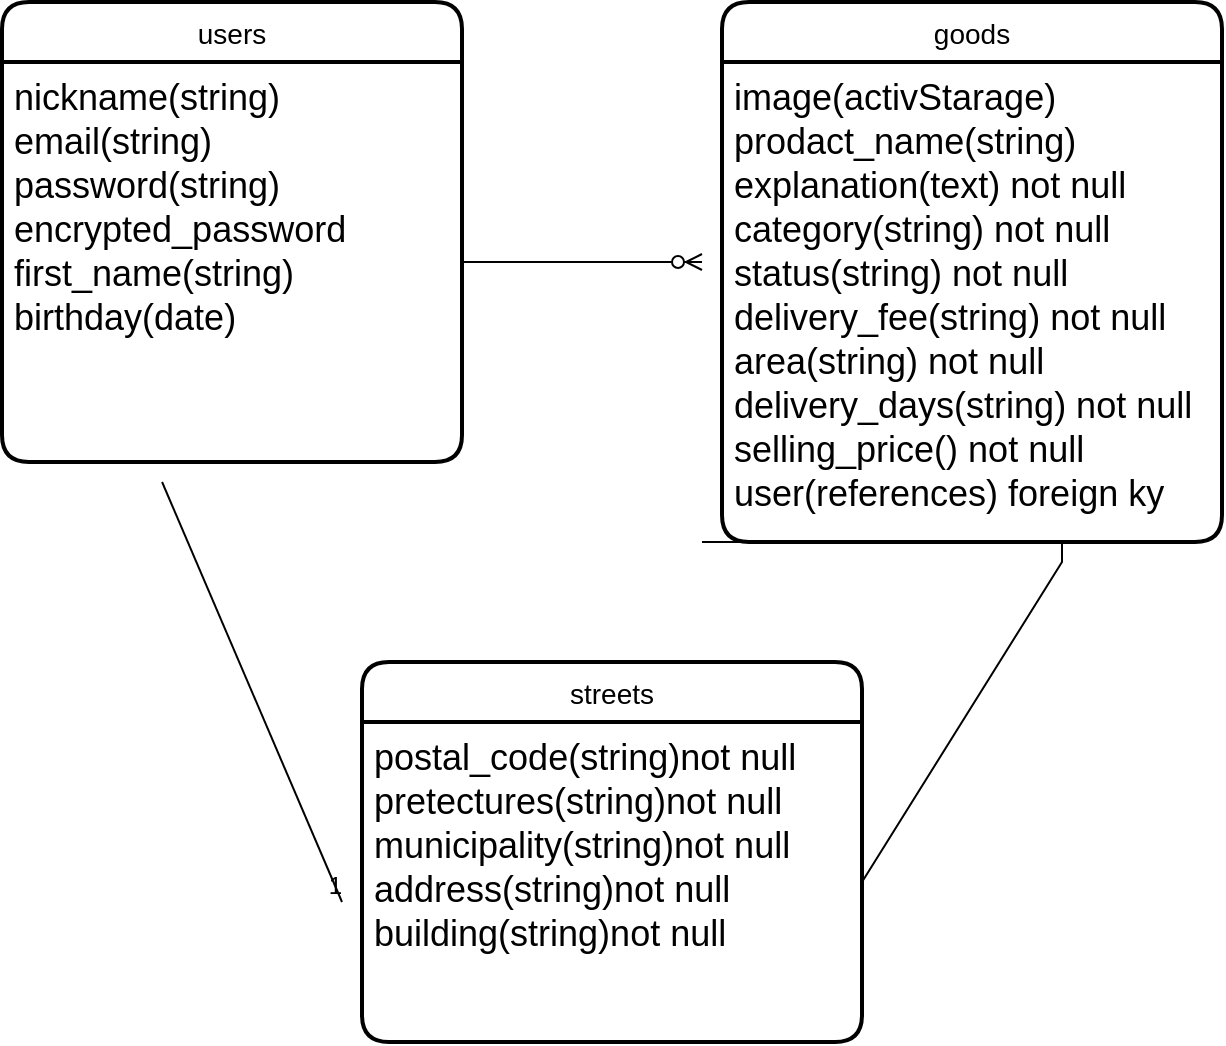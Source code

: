 <mxfile version="13.6.5">
    <diagram id="Sba1AEe2rGqA73MDumoL" name="ページ1">
        <mxGraphModel dx="959" dy="635" grid="1" gridSize="10" guides="1" tooltips="1" connect="1" arrows="1" fold="1" page="1" pageScale="1" pageWidth="827" pageHeight="1169" math="0" shadow="0">
            <root>
                <mxCell id="0"/>
                <mxCell id="1" parent="0"/>
                <mxCell id="43" value="users" style="swimlane;childLayout=stackLayout;horizontal=1;startSize=30;horizontalStack=0;rounded=1;fontSize=14;fontStyle=0;strokeWidth=2;resizeParent=0;resizeLast=1;shadow=0;dashed=0;align=center;labelBackgroundColor=none;" vertex="1" parent="1">
                    <mxGeometry x="40" y="170" width="230" height="230" as="geometry"/>
                </mxCell>
                <mxCell id="44" value="nickname(string)&#10;email(string)&#10;password(string)&#10;encrypted_password&#10;first_name(string)&#10;birthday(date)&#10;" style="align=left;strokeColor=none;fillColor=none;spacingLeft=4;fontSize=18;verticalAlign=top;resizable=0;rotatable=0;part=1;" vertex="1" parent="43">
                    <mxGeometry y="30" width="230" height="200" as="geometry"/>
                </mxCell>
                <mxCell id="56" value="" style="edgeStyle=entityRelationEdgeStyle;fontSize=16;html=1;endArrow=ERzeroToMany;endFill=1;exitX=1;exitY=0.5;exitDx=0;exitDy=0;" edge="1" parent="1" source="44">
                    <mxGeometry width="100" height="100" relative="1" as="geometry">
                        <mxPoint x="290" y="355" as="sourcePoint"/>
                        <mxPoint x="390" y="300" as="targetPoint"/>
                    </mxGeometry>
                </mxCell>
                <mxCell id="51" value="goods" style="swimlane;childLayout=stackLayout;horizontal=1;startSize=30;horizontalStack=0;rounded=1;fontSize=14;fontStyle=0;strokeWidth=2;resizeParent=0;resizeLast=1;shadow=0;dashed=0;align=center;labelBackgroundColor=none;" vertex="1" parent="1">
                    <mxGeometry x="400" y="170" width="250" height="270" as="geometry"/>
                </mxCell>
                <mxCell id="52" value="image(activStarage)&#10;prodact_name(string)&#10;explanation(text) not null&#10;category(string) not null&#10;status(string) not null&#10;delivery_fee(string) not null&#10;area(string) not null&#10;delivery_days(string) not null&#10;selling_price() not null&#10;user(references) foreign ky" style="align=left;strokeColor=none;fillColor=none;spacingLeft=4;fontSize=18;verticalAlign=top;resizable=0;rotatable=0;part=1;" vertex="1" parent="51">
                    <mxGeometry y="30" width="250" height="240" as="geometry"/>
                </mxCell>
                <mxCell id="59" value="" style="endArrow=none;html=1;rounded=0;fontSize=16;" edge="1" parent="1">
                    <mxGeometry relative="1" as="geometry">
                        <mxPoint x="390" y="440" as="sourcePoint"/>
                        <mxPoint x="550" y="440" as="targetPoint"/>
                    </mxGeometry>
                </mxCell>
                <mxCell id="57" value="streets" style="swimlane;childLayout=stackLayout;horizontal=1;startSize=30;horizontalStack=0;rounded=1;fontSize=14;fontStyle=0;strokeWidth=2;resizeParent=0;resizeLast=1;shadow=0;dashed=0;align=center;labelBackgroundColor=none;" vertex="1" parent="1">
                    <mxGeometry x="220" y="500" width="250" height="190" as="geometry"/>
                </mxCell>
                <mxCell id="58" value="postal_code(string)not null&#10;pretectures(string)not null&#10;municipality(string)not null&#10;address(string)not null&#10;building(string)not null" style="align=left;strokeColor=none;fillColor=none;spacingLeft=4;fontSize=18;verticalAlign=top;resizable=0;rotatable=0;part=1;" vertex="1" parent="57">
                    <mxGeometry y="30" width="250" height="160" as="geometry"/>
                </mxCell>
                <mxCell id="67" value="" style="endArrow=none;html=1;rounded=0;fontSize=18;exitX=0.348;exitY=1.05;exitDx=0;exitDy=0;exitPerimeter=0;" edge="1" parent="1" source="44">
                    <mxGeometry relative="1" as="geometry">
                        <mxPoint x="30" y="490" as="sourcePoint"/>
                        <mxPoint x="210" y="620" as="targetPoint"/>
                    </mxGeometry>
                </mxCell>
                <mxCell id="68" value="1" style="resizable=0;html=1;align=right;verticalAlign=bottom;" connectable="0" vertex="1" parent="67">
                    <mxGeometry x="1" relative="1" as="geometry"/>
                </mxCell>
                <mxCell id="70" value="" style="endArrow=none;html=1;rounded=0;fontSize=18;" edge="1" parent="1">
                    <mxGeometry relative="1" as="geometry">
                        <mxPoint x="470" y="610" as="sourcePoint"/>
                        <mxPoint x="570" y="450" as="targetPoint"/>
                        <Array as="points">
                            <mxPoint x="570" y="450"/>
                            <mxPoint x="570" y="440"/>
                        </Array>
                    </mxGeometry>
                </mxCell>
            </root>
        </mxGraphModel>
    </diagram>
</mxfile>